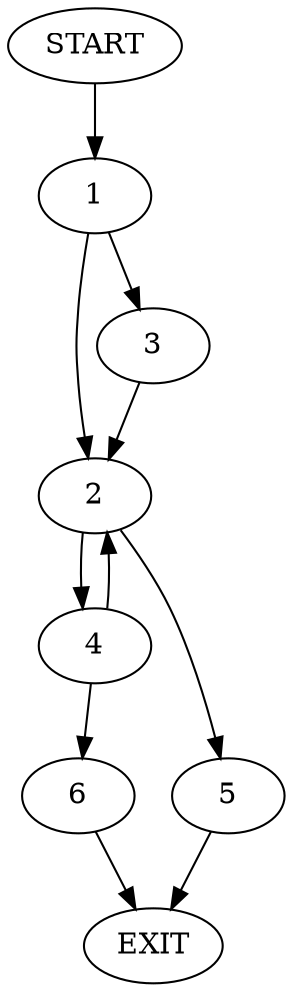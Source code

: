 digraph {
0 [label="START"]
7 [label="EXIT"]
0 -> 1
1 -> 2
1 -> 3
3 -> 2
2 -> 4
2 -> 5
4 -> 2
4 -> 6
5 -> 7
6 -> 7
}
